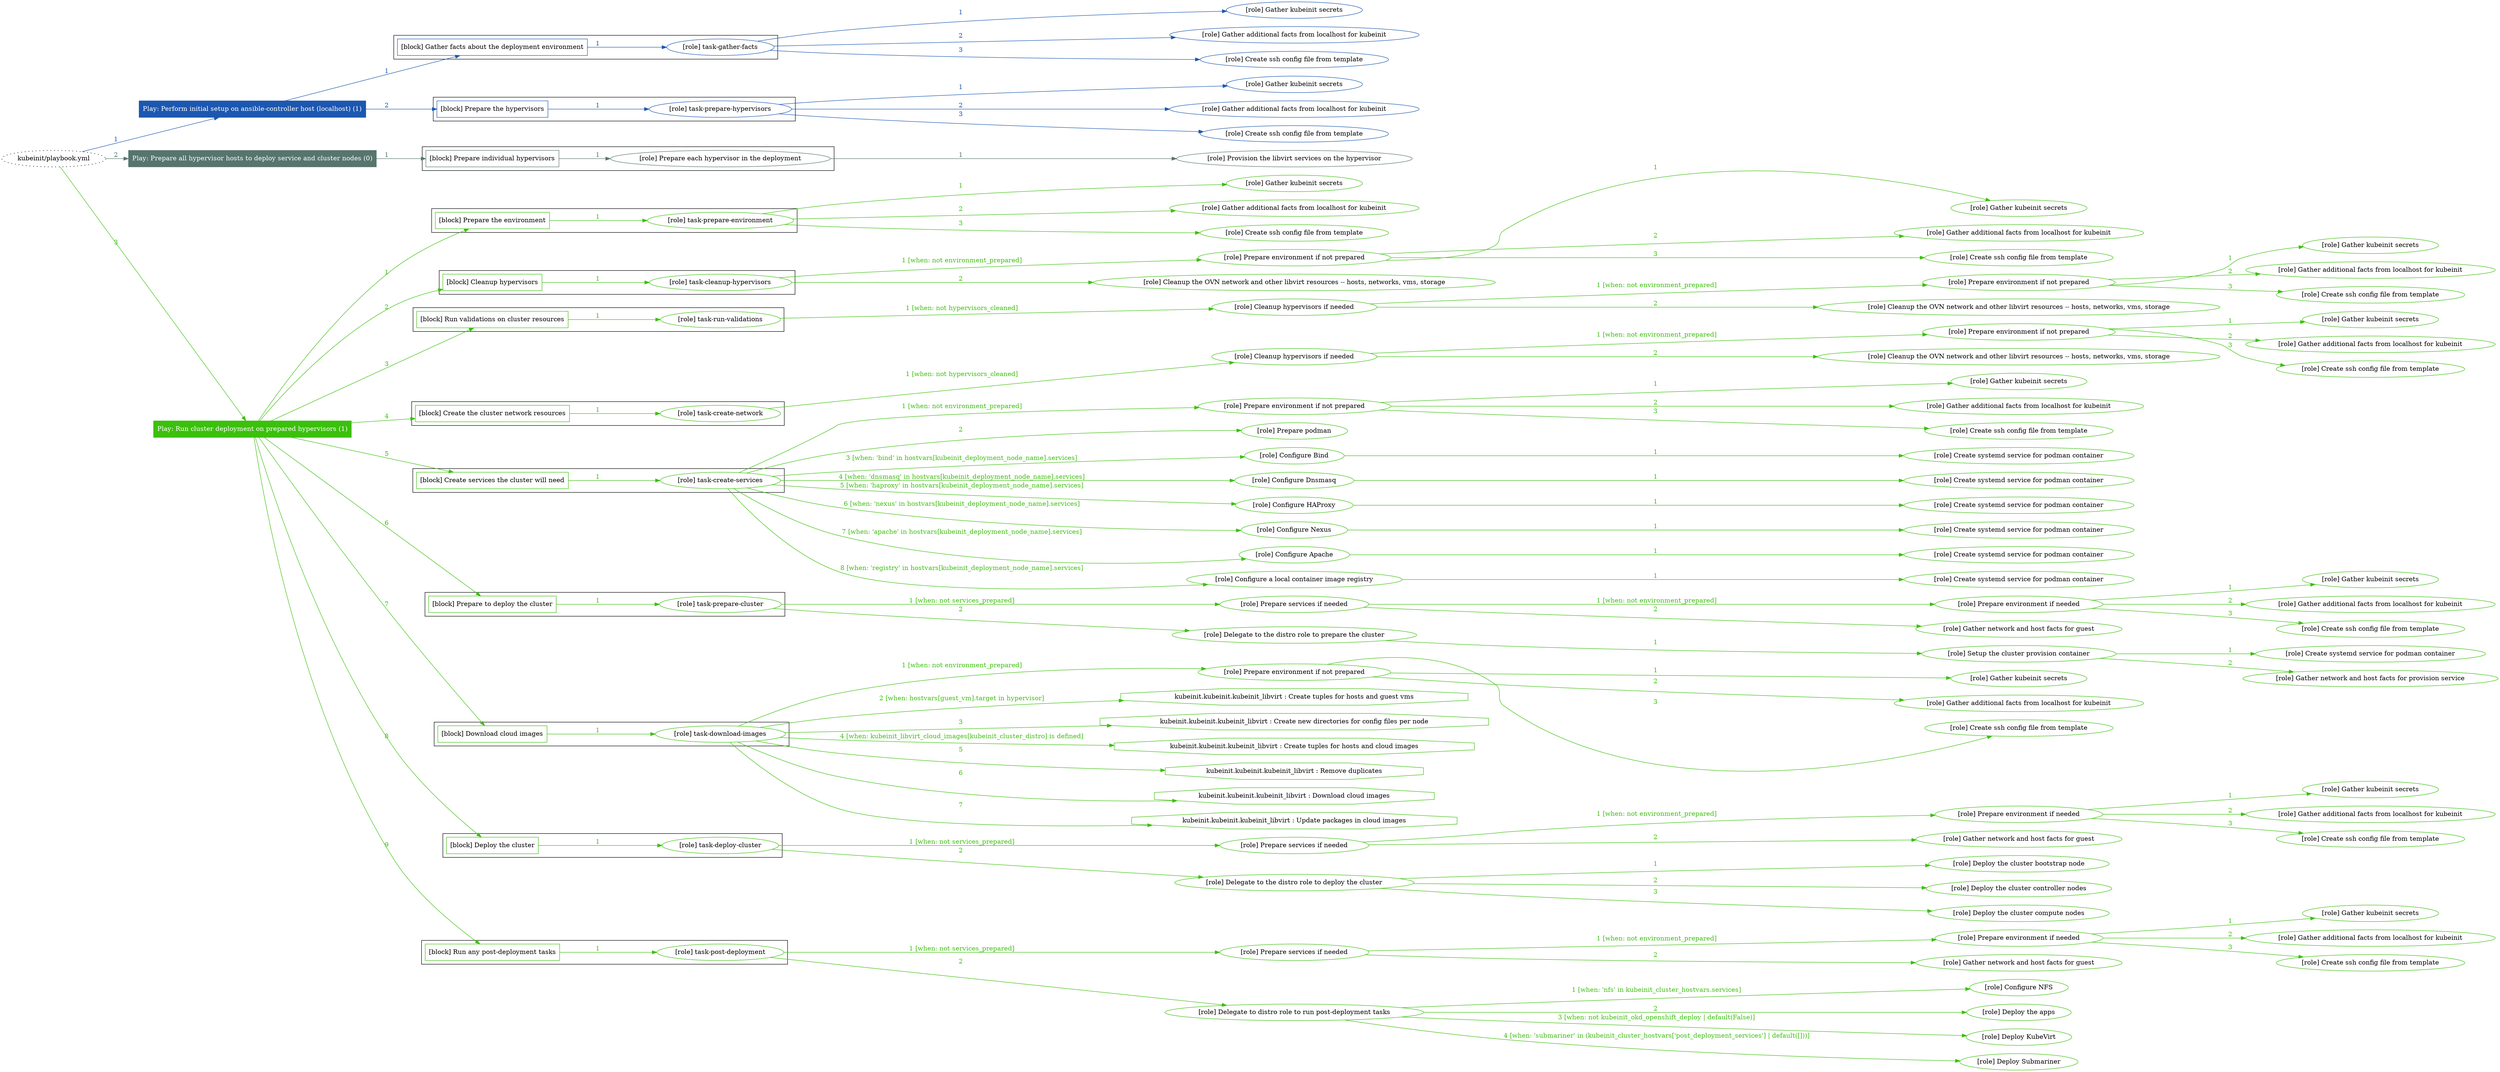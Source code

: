 digraph {
	graph [concentrate=true ordering=in rankdir=LR ratio=fill]
	edge [esep=5 sep=10]
	"kubeinit/playbook.yml" [URL="/home/runner/work/kubeinit/kubeinit/kubeinit/playbook.yml" id=playbook_c8393c81 style=dotted]
	play_7d25eb21 [label="Play: Perform initial setup on ansible-controller host (localhost) (1)" URL="/home/runner/work/kubeinit/kubeinit/kubeinit/playbook.yml" color="#1c57b0" fontcolor="#ffffff" id=play_7d25eb21 shape=box style=filled tooltip=localhost]
	"kubeinit/playbook.yml" -> play_7d25eb21 [label="1 " color="#1c57b0" fontcolor="#1c57b0" id=edge_3b801a86 labeltooltip="1 " tooltip="1 "]
	subgraph "Gather kubeinit secrets" {
		role_17fe8825 [label="[role] Gather kubeinit secrets" URL="/home/runner/.ansible/collections/ansible_collections/kubeinit/kubeinit/roles/kubeinit_prepare/tasks/gather_kubeinit_facts.yml" color="#1c57b0" id=role_17fe8825 tooltip="Gather kubeinit secrets"]
	}
	subgraph "Gather additional facts from localhost for kubeinit" {
		role_b4501b79 [label="[role] Gather additional facts from localhost for kubeinit" URL="/home/runner/.ansible/collections/ansible_collections/kubeinit/kubeinit/roles/kubeinit_prepare/tasks/gather_kubeinit_facts.yml" color="#1c57b0" id=role_b4501b79 tooltip="Gather additional facts from localhost for kubeinit"]
	}
	subgraph "Create ssh config file from template" {
		role_ed9fb293 [label="[role] Create ssh config file from template" URL="/home/runner/.ansible/collections/ansible_collections/kubeinit/kubeinit/roles/kubeinit_prepare/tasks/gather_kubeinit_facts.yml" color="#1c57b0" id=role_ed9fb293 tooltip="Create ssh config file from template"]
	}
	subgraph "task-gather-facts" {
		role_dd3163dd [label="[role] task-gather-facts" URL="/home/runner/work/kubeinit/kubeinit/kubeinit/playbook.yml" color="#1c57b0" id=role_dd3163dd tooltip="task-gather-facts"]
		role_dd3163dd -> role_17fe8825 [label="1 " color="#1c57b0" fontcolor="#1c57b0" id=edge_5fb54178 labeltooltip="1 " tooltip="1 "]
		role_dd3163dd -> role_b4501b79 [label="2 " color="#1c57b0" fontcolor="#1c57b0" id=edge_7f3863b5 labeltooltip="2 " tooltip="2 "]
		role_dd3163dd -> role_ed9fb293 [label="3 " color="#1c57b0" fontcolor="#1c57b0" id=edge_2b2763c1 labeltooltip="3 " tooltip="3 "]
	}
	subgraph "Gather kubeinit secrets" {
		role_05683447 [label="[role] Gather kubeinit secrets" URL="/home/runner/.ansible/collections/ansible_collections/kubeinit/kubeinit/roles/kubeinit_prepare/tasks/gather_kubeinit_facts.yml" color="#1c57b0" id=role_05683447 tooltip="Gather kubeinit secrets"]
	}
	subgraph "Gather additional facts from localhost for kubeinit" {
		role_33bf6b85 [label="[role] Gather additional facts from localhost for kubeinit" URL="/home/runner/.ansible/collections/ansible_collections/kubeinit/kubeinit/roles/kubeinit_prepare/tasks/gather_kubeinit_facts.yml" color="#1c57b0" id=role_33bf6b85 tooltip="Gather additional facts from localhost for kubeinit"]
	}
	subgraph "Create ssh config file from template" {
		role_b9d465a1 [label="[role] Create ssh config file from template" URL="/home/runner/.ansible/collections/ansible_collections/kubeinit/kubeinit/roles/kubeinit_prepare/tasks/gather_kubeinit_facts.yml" color="#1c57b0" id=role_b9d465a1 tooltip="Create ssh config file from template"]
	}
	subgraph "task-prepare-hypervisors" {
		role_c36ce4f7 [label="[role] task-prepare-hypervisors" URL="/home/runner/work/kubeinit/kubeinit/kubeinit/playbook.yml" color="#1c57b0" id=role_c36ce4f7 tooltip="task-prepare-hypervisors"]
		role_c36ce4f7 -> role_05683447 [label="1 " color="#1c57b0" fontcolor="#1c57b0" id=edge_6dc51115 labeltooltip="1 " tooltip="1 "]
		role_c36ce4f7 -> role_33bf6b85 [label="2 " color="#1c57b0" fontcolor="#1c57b0" id=edge_883b4c90 labeltooltip="2 " tooltip="2 "]
		role_c36ce4f7 -> role_b9d465a1 [label="3 " color="#1c57b0" fontcolor="#1c57b0" id=edge_68542dcd labeltooltip="3 " tooltip="3 "]
	}
	subgraph "Play: Perform initial setup on ansible-controller host (localhost) (1)" {
		play_7d25eb21 -> block_15a2eb58 [label=1 color="#1c57b0" fontcolor="#1c57b0" id=edge_82dbd129 labeltooltip=1 tooltip=1]
		subgraph cluster_block_15a2eb58 {
			block_15a2eb58 [label="[block] Gather facts about the deployment environment" URL="/home/runner/work/kubeinit/kubeinit/kubeinit/playbook.yml" color="#1c57b0" id=block_15a2eb58 labeltooltip="Gather facts about the deployment environment" shape=box tooltip="Gather facts about the deployment environment"]
			block_15a2eb58 -> role_dd3163dd [label="1 " color="#1c57b0" fontcolor="#1c57b0" id=edge_28e24da8 labeltooltip="1 " tooltip="1 "]
		}
		play_7d25eb21 -> block_a85ef53e [label=2 color="#1c57b0" fontcolor="#1c57b0" id=edge_52548267 labeltooltip=2 tooltip=2]
		subgraph cluster_block_a85ef53e {
			block_a85ef53e [label="[block] Prepare the hypervisors" URL="/home/runner/work/kubeinit/kubeinit/kubeinit/playbook.yml" color="#1c57b0" id=block_a85ef53e labeltooltip="Prepare the hypervisors" shape=box tooltip="Prepare the hypervisors"]
			block_a85ef53e -> role_c36ce4f7 [label="1 " color="#1c57b0" fontcolor="#1c57b0" id=edge_66291b12 labeltooltip="1 " tooltip="1 "]
		}
	}
	play_889ea3a4 [label="Play: Prepare all hypervisor hosts to deploy service and cluster nodes (0)" URL="/home/runner/work/kubeinit/kubeinit/kubeinit/playbook.yml" color="#57756d" fontcolor="#ffffff" id=play_889ea3a4 shape=box style=filled tooltip="Play: Prepare all hypervisor hosts to deploy service and cluster nodes (0)"]
	"kubeinit/playbook.yml" -> play_889ea3a4 [label="2 " color="#57756d" fontcolor="#57756d" id=edge_4d351636 labeltooltip="2 " tooltip="2 "]
	subgraph "Provision the libvirt services on the hypervisor" {
		role_d665232d [label="[role] Provision the libvirt services on the hypervisor" URL="/home/runner/.ansible/collections/ansible_collections/kubeinit/kubeinit/roles/kubeinit_prepare/tasks/prepare_hypervisor.yml" color="#57756d" id=role_d665232d tooltip="Provision the libvirt services on the hypervisor"]
	}
	subgraph "Prepare each hypervisor in the deployment" {
		role_0f16dab9 [label="[role] Prepare each hypervisor in the deployment" URL="/home/runner/work/kubeinit/kubeinit/kubeinit/playbook.yml" color="#57756d" id=role_0f16dab9 tooltip="Prepare each hypervisor in the deployment"]
		role_0f16dab9 -> role_d665232d [label="1 " color="#57756d" fontcolor="#57756d" id=edge_9310d207 labeltooltip="1 " tooltip="1 "]
	}
	subgraph "Play: Prepare all hypervisor hosts to deploy service and cluster nodes (0)" {
		play_889ea3a4 -> block_3c833746 [label=1 color="#57756d" fontcolor="#57756d" id=edge_c59989f4 labeltooltip=1 tooltip=1]
		subgraph cluster_block_3c833746 {
			block_3c833746 [label="[block] Prepare individual hypervisors" URL="/home/runner/work/kubeinit/kubeinit/kubeinit/playbook.yml" color="#57756d" id=block_3c833746 labeltooltip="Prepare individual hypervisors" shape=box tooltip="Prepare individual hypervisors"]
			block_3c833746 -> role_0f16dab9 [label="1 " color="#57756d" fontcolor="#57756d" id=edge_1a3ec354 labeltooltip="1 " tooltip="1 "]
		}
	}
	play_90832fe3 [label="Play: Run cluster deployment on prepared hypervisors (1)" URL="/home/runner/work/kubeinit/kubeinit/kubeinit/playbook.yml" color="#3bc00c" fontcolor="#ffffff" id=play_90832fe3 shape=box style=filled tooltip=localhost]
	"kubeinit/playbook.yml" -> play_90832fe3 [label="3 " color="#3bc00c" fontcolor="#3bc00c" id=edge_fd6b8236 labeltooltip="3 " tooltip="3 "]
	subgraph "Gather kubeinit secrets" {
		role_74e6895e [label="[role] Gather kubeinit secrets" URL="/home/runner/.ansible/collections/ansible_collections/kubeinit/kubeinit/roles/kubeinit_prepare/tasks/gather_kubeinit_facts.yml" color="#3bc00c" id=role_74e6895e tooltip="Gather kubeinit secrets"]
	}
	subgraph "Gather additional facts from localhost for kubeinit" {
		role_8b152bf6 [label="[role] Gather additional facts from localhost for kubeinit" URL="/home/runner/.ansible/collections/ansible_collections/kubeinit/kubeinit/roles/kubeinit_prepare/tasks/gather_kubeinit_facts.yml" color="#3bc00c" id=role_8b152bf6 tooltip="Gather additional facts from localhost for kubeinit"]
	}
	subgraph "Create ssh config file from template" {
		role_492e12b9 [label="[role] Create ssh config file from template" URL="/home/runner/.ansible/collections/ansible_collections/kubeinit/kubeinit/roles/kubeinit_prepare/tasks/gather_kubeinit_facts.yml" color="#3bc00c" id=role_492e12b9 tooltip="Create ssh config file from template"]
	}
	subgraph "task-prepare-environment" {
		role_8a2f3260 [label="[role] task-prepare-environment" URL="/home/runner/work/kubeinit/kubeinit/kubeinit/playbook.yml" color="#3bc00c" id=role_8a2f3260 tooltip="task-prepare-environment"]
		role_8a2f3260 -> role_74e6895e [label="1 " color="#3bc00c" fontcolor="#3bc00c" id=edge_2f3ab171 labeltooltip="1 " tooltip="1 "]
		role_8a2f3260 -> role_8b152bf6 [label="2 " color="#3bc00c" fontcolor="#3bc00c" id=edge_c24948a3 labeltooltip="2 " tooltip="2 "]
		role_8a2f3260 -> role_492e12b9 [label="3 " color="#3bc00c" fontcolor="#3bc00c" id=edge_e24d45c1 labeltooltip="3 " tooltip="3 "]
	}
	subgraph "Gather kubeinit secrets" {
		role_35b6673a [label="[role] Gather kubeinit secrets" URL="/home/runner/.ansible/collections/ansible_collections/kubeinit/kubeinit/roles/kubeinit_prepare/tasks/gather_kubeinit_facts.yml" color="#3bc00c" id=role_35b6673a tooltip="Gather kubeinit secrets"]
	}
	subgraph "Gather additional facts from localhost for kubeinit" {
		role_751f505f [label="[role] Gather additional facts from localhost for kubeinit" URL="/home/runner/.ansible/collections/ansible_collections/kubeinit/kubeinit/roles/kubeinit_prepare/tasks/gather_kubeinit_facts.yml" color="#3bc00c" id=role_751f505f tooltip="Gather additional facts from localhost for kubeinit"]
	}
	subgraph "Create ssh config file from template" {
		role_6bf1d070 [label="[role] Create ssh config file from template" URL="/home/runner/.ansible/collections/ansible_collections/kubeinit/kubeinit/roles/kubeinit_prepare/tasks/gather_kubeinit_facts.yml" color="#3bc00c" id=role_6bf1d070 tooltip="Create ssh config file from template"]
	}
	subgraph "Prepare environment if not prepared" {
		role_3bde0291 [label="[role] Prepare environment if not prepared" URL="/home/runner/.ansible/collections/ansible_collections/kubeinit/kubeinit/roles/kubeinit_prepare/tasks/cleanup_hypervisors.yml" color="#3bc00c" id=role_3bde0291 tooltip="Prepare environment if not prepared"]
		role_3bde0291 -> role_35b6673a [label="1 " color="#3bc00c" fontcolor="#3bc00c" id=edge_a45dc254 labeltooltip="1 " tooltip="1 "]
		role_3bde0291 -> role_751f505f [label="2 " color="#3bc00c" fontcolor="#3bc00c" id=edge_caba5a48 labeltooltip="2 " tooltip="2 "]
		role_3bde0291 -> role_6bf1d070 [label="3 " color="#3bc00c" fontcolor="#3bc00c" id=edge_945df083 labeltooltip="3 " tooltip="3 "]
	}
	subgraph "Cleanup the OVN network and other libvirt resources -- hosts, networks, vms, storage" {
		role_ad31c2df [label="[role] Cleanup the OVN network and other libvirt resources -- hosts, networks, vms, storage" URL="/home/runner/.ansible/collections/ansible_collections/kubeinit/kubeinit/roles/kubeinit_prepare/tasks/cleanup_hypervisors.yml" color="#3bc00c" id=role_ad31c2df tooltip="Cleanup the OVN network and other libvirt resources -- hosts, networks, vms, storage"]
	}
	subgraph "task-cleanup-hypervisors" {
		role_2addc303 [label="[role] task-cleanup-hypervisors" URL="/home/runner/work/kubeinit/kubeinit/kubeinit/playbook.yml" color="#3bc00c" id=role_2addc303 tooltip="task-cleanup-hypervisors"]
		role_2addc303 -> role_3bde0291 [label="1 [when: not environment_prepared]" color="#3bc00c" fontcolor="#3bc00c" id=edge_a09487f3 labeltooltip="1 [when: not environment_prepared]" tooltip="1 [when: not environment_prepared]"]
		role_2addc303 -> role_ad31c2df [label="2 " color="#3bc00c" fontcolor="#3bc00c" id=edge_3f98838f labeltooltip="2 " tooltip="2 "]
	}
	subgraph "Gather kubeinit secrets" {
		role_8644e977 [label="[role] Gather kubeinit secrets" URL="/home/runner/.ansible/collections/ansible_collections/kubeinit/kubeinit/roles/kubeinit_prepare/tasks/gather_kubeinit_facts.yml" color="#3bc00c" id=role_8644e977 tooltip="Gather kubeinit secrets"]
	}
	subgraph "Gather additional facts from localhost for kubeinit" {
		role_0d2358a2 [label="[role] Gather additional facts from localhost for kubeinit" URL="/home/runner/.ansible/collections/ansible_collections/kubeinit/kubeinit/roles/kubeinit_prepare/tasks/gather_kubeinit_facts.yml" color="#3bc00c" id=role_0d2358a2 tooltip="Gather additional facts from localhost for kubeinit"]
	}
	subgraph "Create ssh config file from template" {
		role_781f64f7 [label="[role] Create ssh config file from template" URL="/home/runner/.ansible/collections/ansible_collections/kubeinit/kubeinit/roles/kubeinit_prepare/tasks/gather_kubeinit_facts.yml" color="#3bc00c" id=role_781f64f7 tooltip="Create ssh config file from template"]
	}
	subgraph "Prepare environment if not prepared" {
		role_d23f5d0b [label="[role] Prepare environment if not prepared" URL="/home/runner/.ansible/collections/ansible_collections/kubeinit/kubeinit/roles/kubeinit_prepare/tasks/cleanup_hypervisors.yml" color="#3bc00c" id=role_d23f5d0b tooltip="Prepare environment if not prepared"]
		role_d23f5d0b -> role_8644e977 [label="1 " color="#3bc00c" fontcolor="#3bc00c" id=edge_52c1ba89 labeltooltip="1 " tooltip="1 "]
		role_d23f5d0b -> role_0d2358a2 [label="2 " color="#3bc00c" fontcolor="#3bc00c" id=edge_b420e543 labeltooltip="2 " tooltip="2 "]
		role_d23f5d0b -> role_781f64f7 [label="3 " color="#3bc00c" fontcolor="#3bc00c" id=edge_b08d6847 labeltooltip="3 " tooltip="3 "]
	}
	subgraph "Cleanup the OVN network and other libvirt resources -- hosts, networks, vms, storage" {
		role_60a792c1 [label="[role] Cleanup the OVN network and other libvirt resources -- hosts, networks, vms, storage" URL="/home/runner/.ansible/collections/ansible_collections/kubeinit/kubeinit/roles/kubeinit_prepare/tasks/cleanup_hypervisors.yml" color="#3bc00c" id=role_60a792c1 tooltip="Cleanup the OVN network and other libvirt resources -- hosts, networks, vms, storage"]
	}
	subgraph "Cleanup hypervisors if needed" {
		role_b0e393ca [label="[role] Cleanup hypervisors if needed" URL="/home/runner/.ansible/collections/ansible_collections/kubeinit/kubeinit/roles/kubeinit_validations/tasks/main.yml" color="#3bc00c" id=role_b0e393ca tooltip="Cleanup hypervisors if needed"]
		role_b0e393ca -> role_d23f5d0b [label="1 [when: not environment_prepared]" color="#3bc00c" fontcolor="#3bc00c" id=edge_308ba5c4 labeltooltip="1 [when: not environment_prepared]" tooltip="1 [when: not environment_prepared]"]
		role_b0e393ca -> role_60a792c1 [label="2 " color="#3bc00c" fontcolor="#3bc00c" id=edge_7ece5946 labeltooltip="2 " tooltip="2 "]
	}
	subgraph "task-run-validations" {
		role_f764330e [label="[role] task-run-validations" URL="/home/runner/work/kubeinit/kubeinit/kubeinit/playbook.yml" color="#3bc00c" id=role_f764330e tooltip="task-run-validations"]
		role_f764330e -> role_b0e393ca [label="1 [when: not hypervisors_cleaned]" color="#3bc00c" fontcolor="#3bc00c" id=edge_f103db2a labeltooltip="1 [when: not hypervisors_cleaned]" tooltip="1 [when: not hypervisors_cleaned]"]
	}
	subgraph "Gather kubeinit secrets" {
		role_51e21313 [label="[role] Gather kubeinit secrets" URL="/home/runner/.ansible/collections/ansible_collections/kubeinit/kubeinit/roles/kubeinit_prepare/tasks/gather_kubeinit_facts.yml" color="#3bc00c" id=role_51e21313 tooltip="Gather kubeinit secrets"]
	}
	subgraph "Gather additional facts from localhost for kubeinit" {
		role_e513afb7 [label="[role] Gather additional facts from localhost for kubeinit" URL="/home/runner/.ansible/collections/ansible_collections/kubeinit/kubeinit/roles/kubeinit_prepare/tasks/gather_kubeinit_facts.yml" color="#3bc00c" id=role_e513afb7 tooltip="Gather additional facts from localhost for kubeinit"]
	}
	subgraph "Create ssh config file from template" {
		role_23629830 [label="[role] Create ssh config file from template" URL="/home/runner/.ansible/collections/ansible_collections/kubeinit/kubeinit/roles/kubeinit_prepare/tasks/gather_kubeinit_facts.yml" color="#3bc00c" id=role_23629830 tooltip="Create ssh config file from template"]
	}
	subgraph "Prepare environment if not prepared" {
		role_be3cb262 [label="[role] Prepare environment if not prepared" URL="/home/runner/.ansible/collections/ansible_collections/kubeinit/kubeinit/roles/kubeinit_prepare/tasks/cleanup_hypervisors.yml" color="#3bc00c" id=role_be3cb262 tooltip="Prepare environment if not prepared"]
		role_be3cb262 -> role_51e21313 [label="1 " color="#3bc00c" fontcolor="#3bc00c" id=edge_db5e122c labeltooltip="1 " tooltip="1 "]
		role_be3cb262 -> role_e513afb7 [label="2 " color="#3bc00c" fontcolor="#3bc00c" id=edge_373079d0 labeltooltip="2 " tooltip="2 "]
		role_be3cb262 -> role_23629830 [label="3 " color="#3bc00c" fontcolor="#3bc00c" id=edge_5817902d labeltooltip="3 " tooltip="3 "]
	}
	subgraph "Cleanup the OVN network and other libvirt resources -- hosts, networks, vms, storage" {
		role_a6e52695 [label="[role] Cleanup the OVN network and other libvirt resources -- hosts, networks, vms, storage" URL="/home/runner/.ansible/collections/ansible_collections/kubeinit/kubeinit/roles/kubeinit_prepare/tasks/cleanup_hypervisors.yml" color="#3bc00c" id=role_a6e52695 tooltip="Cleanup the OVN network and other libvirt resources -- hosts, networks, vms, storage"]
	}
	subgraph "Cleanup hypervisors if needed" {
		role_6452b22b [label="[role] Cleanup hypervisors if needed" URL="/home/runner/.ansible/collections/ansible_collections/kubeinit/kubeinit/roles/kubeinit_libvirt/tasks/create_network.yml" color="#3bc00c" id=role_6452b22b tooltip="Cleanup hypervisors if needed"]
		role_6452b22b -> role_be3cb262 [label="1 [when: not environment_prepared]" color="#3bc00c" fontcolor="#3bc00c" id=edge_06d01612 labeltooltip="1 [when: not environment_prepared]" tooltip="1 [when: not environment_prepared]"]
		role_6452b22b -> role_a6e52695 [label="2 " color="#3bc00c" fontcolor="#3bc00c" id=edge_9aee3b70 labeltooltip="2 " tooltip="2 "]
	}
	subgraph "task-create-network" {
		role_14efb15c [label="[role] task-create-network" URL="/home/runner/work/kubeinit/kubeinit/kubeinit/playbook.yml" color="#3bc00c" id=role_14efb15c tooltip="task-create-network"]
		role_14efb15c -> role_6452b22b [label="1 [when: not hypervisors_cleaned]" color="#3bc00c" fontcolor="#3bc00c" id=edge_285b9710 labeltooltip="1 [when: not hypervisors_cleaned]" tooltip="1 [when: not hypervisors_cleaned]"]
	}
	subgraph "Gather kubeinit secrets" {
		role_d7686745 [label="[role] Gather kubeinit secrets" URL="/home/runner/.ansible/collections/ansible_collections/kubeinit/kubeinit/roles/kubeinit_prepare/tasks/gather_kubeinit_facts.yml" color="#3bc00c" id=role_d7686745 tooltip="Gather kubeinit secrets"]
	}
	subgraph "Gather additional facts from localhost for kubeinit" {
		role_6e9bab2e [label="[role] Gather additional facts from localhost for kubeinit" URL="/home/runner/.ansible/collections/ansible_collections/kubeinit/kubeinit/roles/kubeinit_prepare/tasks/gather_kubeinit_facts.yml" color="#3bc00c" id=role_6e9bab2e tooltip="Gather additional facts from localhost for kubeinit"]
	}
	subgraph "Create ssh config file from template" {
		role_b65a3a48 [label="[role] Create ssh config file from template" URL="/home/runner/.ansible/collections/ansible_collections/kubeinit/kubeinit/roles/kubeinit_prepare/tasks/gather_kubeinit_facts.yml" color="#3bc00c" id=role_b65a3a48 tooltip="Create ssh config file from template"]
	}
	subgraph "Prepare environment if not prepared" {
		role_657e73a9 [label="[role] Prepare environment if not prepared" URL="/home/runner/.ansible/collections/ansible_collections/kubeinit/kubeinit/roles/kubeinit_services/tasks/main.yml" color="#3bc00c" id=role_657e73a9 tooltip="Prepare environment if not prepared"]
		role_657e73a9 -> role_d7686745 [label="1 " color="#3bc00c" fontcolor="#3bc00c" id=edge_9933650e labeltooltip="1 " tooltip="1 "]
		role_657e73a9 -> role_6e9bab2e [label="2 " color="#3bc00c" fontcolor="#3bc00c" id=edge_5ef58ad0 labeltooltip="2 " tooltip="2 "]
		role_657e73a9 -> role_b65a3a48 [label="3 " color="#3bc00c" fontcolor="#3bc00c" id=edge_e0c802d0 labeltooltip="3 " tooltip="3 "]
	}
	subgraph "Prepare podman" {
		role_c8244ee1 [label="[role] Prepare podman" URL="/home/runner/.ansible/collections/ansible_collections/kubeinit/kubeinit/roles/kubeinit_services/tasks/00_create_service_pod.yml" color="#3bc00c" id=role_c8244ee1 tooltip="Prepare podman"]
	}
	subgraph "Create systemd service for podman container" {
		role_16d5037b [label="[role] Create systemd service for podman container" URL="/home/runner/.ansible/collections/ansible_collections/kubeinit/kubeinit/roles/kubeinit_bind/tasks/main.yml" color="#3bc00c" id=role_16d5037b tooltip="Create systemd service for podman container"]
	}
	subgraph "Configure Bind" {
		role_8c29b22a [label="[role] Configure Bind" URL="/home/runner/.ansible/collections/ansible_collections/kubeinit/kubeinit/roles/kubeinit_services/tasks/start_services_containers.yml" color="#3bc00c" id=role_8c29b22a tooltip="Configure Bind"]
		role_8c29b22a -> role_16d5037b [label="1 " color="#3bc00c" fontcolor="#3bc00c" id=edge_3c3027e5 labeltooltip="1 " tooltip="1 "]
	}
	subgraph "Create systemd service for podman container" {
		role_340784b8 [label="[role] Create systemd service for podman container" URL="/home/runner/.ansible/collections/ansible_collections/kubeinit/kubeinit/roles/kubeinit_dnsmasq/tasks/main.yml" color="#3bc00c" id=role_340784b8 tooltip="Create systemd service for podman container"]
	}
	subgraph "Configure Dnsmasq" {
		role_aaf3c14e [label="[role] Configure Dnsmasq" URL="/home/runner/.ansible/collections/ansible_collections/kubeinit/kubeinit/roles/kubeinit_services/tasks/start_services_containers.yml" color="#3bc00c" id=role_aaf3c14e tooltip="Configure Dnsmasq"]
		role_aaf3c14e -> role_340784b8 [label="1 " color="#3bc00c" fontcolor="#3bc00c" id=edge_f121743c labeltooltip="1 " tooltip="1 "]
	}
	subgraph "Create systemd service for podman container" {
		role_4f3ebb6b [label="[role] Create systemd service for podman container" URL="/home/runner/.ansible/collections/ansible_collections/kubeinit/kubeinit/roles/kubeinit_haproxy/tasks/main.yml" color="#3bc00c" id=role_4f3ebb6b tooltip="Create systemd service for podman container"]
	}
	subgraph "Configure HAProxy" {
		role_b9ccb81b [label="[role] Configure HAProxy" URL="/home/runner/.ansible/collections/ansible_collections/kubeinit/kubeinit/roles/kubeinit_services/tasks/start_services_containers.yml" color="#3bc00c" id=role_b9ccb81b tooltip="Configure HAProxy"]
		role_b9ccb81b -> role_4f3ebb6b [label="1 " color="#3bc00c" fontcolor="#3bc00c" id=edge_32c62004 labeltooltip="1 " tooltip="1 "]
	}
	subgraph "Create systemd service for podman container" {
		role_2c871601 [label="[role] Create systemd service for podman container" URL="/home/runner/.ansible/collections/ansible_collections/kubeinit/kubeinit/roles/kubeinit_nexus/tasks/main.yml" color="#3bc00c" id=role_2c871601 tooltip="Create systemd service for podman container"]
	}
	subgraph "Configure Nexus" {
		role_ffafc83f [label="[role] Configure Nexus" URL="/home/runner/.ansible/collections/ansible_collections/kubeinit/kubeinit/roles/kubeinit_services/tasks/start_services_containers.yml" color="#3bc00c" id=role_ffafc83f tooltip="Configure Nexus"]
		role_ffafc83f -> role_2c871601 [label="1 " color="#3bc00c" fontcolor="#3bc00c" id=edge_53a0a298 labeltooltip="1 " tooltip="1 "]
	}
	subgraph "Create systemd service for podman container" {
		role_f69fc79a [label="[role] Create systemd service for podman container" URL="/home/runner/.ansible/collections/ansible_collections/kubeinit/kubeinit/roles/kubeinit_apache/tasks/main.yml" color="#3bc00c" id=role_f69fc79a tooltip="Create systemd service for podman container"]
	}
	subgraph "Configure Apache" {
		role_28e9a165 [label="[role] Configure Apache" URL="/home/runner/.ansible/collections/ansible_collections/kubeinit/kubeinit/roles/kubeinit_services/tasks/start_services_containers.yml" color="#3bc00c" id=role_28e9a165 tooltip="Configure Apache"]
		role_28e9a165 -> role_f69fc79a [label="1 " color="#3bc00c" fontcolor="#3bc00c" id=edge_6bbce57b labeltooltip="1 " tooltip="1 "]
	}
	subgraph "Create systemd service for podman container" {
		role_11b96827 [label="[role] Create systemd service for podman container" URL="/home/runner/.ansible/collections/ansible_collections/kubeinit/kubeinit/roles/kubeinit_registry/tasks/main.yml" color="#3bc00c" id=role_11b96827 tooltip="Create systemd service for podman container"]
	}
	subgraph "Configure a local container image registry" {
		role_a53ecbb8 [label="[role] Configure a local container image registry" URL="/home/runner/.ansible/collections/ansible_collections/kubeinit/kubeinit/roles/kubeinit_services/tasks/start_services_containers.yml" color="#3bc00c" id=role_a53ecbb8 tooltip="Configure a local container image registry"]
		role_a53ecbb8 -> role_11b96827 [label="1 " color="#3bc00c" fontcolor="#3bc00c" id=edge_46b23520 labeltooltip="1 " tooltip="1 "]
	}
	subgraph "task-create-services" {
		role_64247499 [label="[role] task-create-services" URL="/home/runner/work/kubeinit/kubeinit/kubeinit/playbook.yml" color="#3bc00c" id=role_64247499 tooltip="task-create-services"]
		role_64247499 -> role_657e73a9 [label="1 [when: not environment_prepared]" color="#3bc00c" fontcolor="#3bc00c" id=edge_bd2f4844 labeltooltip="1 [when: not environment_prepared]" tooltip="1 [when: not environment_prepared]"]
		role_64247499 -> role_c8244ee1 [label="2 " color="#3bc00c" fontcolor="#3bc00c" id=edge_872ce06e labeltooltip="2 " tooltip="2 "]
		role_64247499 -> role_8c29b22a [label="3 [when: 'bind' in hostvars[kubeinit_deployment_node_name].services]" color="#3bc00c" fontcolor="#3bc00c" id=edge_f7b98dd4 labeltooltip="3 [when: 'bind' in hostvars[kubeinit_deployment_node_name].services]" tooltip="3 [when: 'bind' in hostvars[kubeinit_deployment_node_name].services]"]
		role_64247499 -> role_aaf3c14e [label="4 [when: 'dnsmasq' in hostvars[kubeinit_deployment_node_name].services]" color="#3bc00c" fontcolor="#3bc00c" id=edge_3fbfc050 labeltooltip="4 [when: 'dnsmasq' in hostvars[kubeinit_deployment_node_name].services]" tooltip="4 [when: 'dnsmasq' in hostvars[kubeinit_deployment_node_name].services]"]
		role_64247499 -> role_b9ccb81b [label="5 [when: 'haproxy' in hostvars[kubeinit_deployment_node_name].services]" color="#3bc00c" fontcolor="#3bc00c" id=edge_10d3cfa4 labeltooltip="5 [when: 'haproxy' in hostvars[kubeinit_deployment_node_name].services]" tooltip="5 [when: 'haproxy' in hostvars[kubeinit_deployment_node_name].services]"]
		role_64247499 -> role_ffafc83f [label="6 [when: 'nexus' in hostvars[kubeinit_deployment_node_name].services]" color="#3bc00c" fontcolor="#3bc00c" id=edge_f8f1457d labeltooltip="6 [when: 'nexus' in hostvars[kubeinit_deployment_node_name].services]" tooltip="6 [when: 'nexus' in hostvars[kubeinit_deployment_node_name].services]"]
		role_64247499 -> role_28e9a165 [label="7 [when: 'apache' in hostvars[kubeinit_deployment_node_name].services]" color="#3bc00c" fontcolor="#3bc00c" id=edge_0e933940 labeltooltip="7 [when: 'apache' in hostvars[kubeinit_deployment_node_name].services]" tooltip="7 [when: 'apache' in hostvars[kubeinit_deployment_node_name].services]"]
		role_64247499 -> role_a53ecbb8 [label="8 [when: 'registry' in hostvars[kubeinit_deployment_node_name].services]" color="#3bc00c" fontcolor="#3bc00c" id=edge_fa7d6da1 labeltooltip="8 [when: 'registry' in hostvars[kubeinit_deployment_node_name].services]" tooltip="8 [when: 'registry' in hostvars[kubeinit_deployment_node_name].services]"]
	}
	subgraph "Gather kubeinit secrets" {
		role_2568daa6 [label="[role] Gather kubeinit secrets" URL="/home/runner/.ansible/collections/ansible_collections/kubeinit/kubeinit/roles/kubeinit_prepare/tasks/gather_kubeinit_facts.yml" color="#3bc00c" id=role_2568daa6 tooltip="Gather kubeinit secrets"]
	}
	subgraph "Gather additional facts from localhost for kubeinit" {
		role_f5815ac4 [label="[role] Gather additional facts from localhost for kubeinit" URL="/home/runner/.ansible/collections/ansible_collections/kubeinit/kubeinit/roles/kubeinit_prepare/tasks/gather_kubeinit_facts.yml" color="#3bc00c" id=role_f5815ac4 tooltip="Gather additional facts from localhost for kubeinit"]
	}
	subgraph "Create ssh config file from template" {
		role_284630fa [label="[role] Create ssh config file from template" URL="/home/runner/.ansible/collections/ansible_collections/kubeinit/kubeinit/roles/kubeinit_prepare/tasks/gather_kubeinit_facts.yml" color="#3bc00c" id=role_284630fa tooltip="Create ssh config file from template"]
	}
	subgraph "Prepare environment if needed" {
		role_e96be47f [label="[role] Prepare environment if needed" URL="/home/runner/.ansible/collections/ansible_collections/kubeinit/kubeinit/roles/kubeinit_services/tasks/prepare_services.yml" color="#3bc00c" id=role_e96be47f tooltip="Prepare environment if needed"]
		role_e96be47f -> role_2568daa6 [label="1 " color="#3bc00c" fontcolor="#3bc00c" id=edge_60c45fa3 labeltooltip="1 " tooltip="1 "]
		role_e96be47f -> role_f5815ac4 [label="2 " color="#3bc00c" fontcolor="#3bc00c" id=edge_3db92947 labeltooltip="2 " tooltip="2 "]
		role_e96be47f -> role_284630fa [label="3 " color="#3bc00c" fontcolor="#3bc00c" id=edge_d8c11285 labeltooltip="3 " tooltip="3 "]
	}
	subgraph "Gather network and host facts for guest" {
		role_83fee43a [label="[role] Gather network and host facts for guest" URL="/home/runner/.ansible/collections/ansible_collections/kubeinit/kubeinit/roles/kubeinit_services/tasks/prepare_services.yml" color="#3bc00c" id=role_83fee43a tooltip="Gather network and host facts for guest"]
	}
	subgraph "Prepare services if needed" {
		role_d79f29e8 [label="[role] Prepare services if needed" URL="/home/runner/.ansible/collections/ansible_collections/kubeinit/kubeinit/roles/kubeinit_prepare/tasks/prepare_cluster.yml" color="#3bc00c" id=role_d79f29e8 tooltip="Prepare services if needed"]
		role_d79f29e8 -> role_e96be47f [label="1 [when: not environment_prepared]" color="#3bc00c" fontcolor="#3bc00c" id=edge_f776eb7a labeltooltip="1 [when: not environment_prepared]" tooltip="1 [when: not environment_prepared]"]
		role_d79f29e8 -> role_83fee43a [label="2 " color="#3bc00c" fontcolor="#3bc00c" id=edge_77af8c2c labeltooltip="2 " tooltip="2 "]
	}
	subgraph "Create systemd service for podman container" {
		role_b1f96770 [label="[role] Create systemd service for podman container" URL="/home/runner/.ansible/collections/ansible_collections/kubeinit/kubeinit/roles/kubeinit_services/tasks/create_provision_container.yml" color="#3bc00c" id=role_b1f96770 tooltip="Create systemd service for podman container"]
	}
	subgraph "Gather network and host facts for provision service" {
		role_75e7655c [label="[role] Gather network and host facts for provision service" URL="/home/runner/.ansible/collections/ansible_collections/kubeinit/kubeinit/roles/kubeinit_services/tasks/create_provision_container.yml" color="#3bc00c" id=role_75e7655c tooltip="Gather network and host facts for provision service"]
	}
	subgraph "Setup the cluster provision container" {
		role_39203289 [label="[role] Setup the cluster provision container" URL="/home/runner/.ansible/collections/ansible_collections/kubeinit/kubeinit/roles/kubeinit_okd/tasks/prepare_cluster.yml" color="#3bc00c" id=role_39203289 tooltip="Setup the cluster provision container"]
		role_39203289 -> role_b1f96770 [label="1 " color="#3bc00c" fontcolor="#3bc00c" id=edge_06743c97 labeltooltip="1 " tooltip="1 "]
		role_39203289 -> role_75e7655c [label="2 " color="#3bc00c" fontcolor="#3bc00c" id=edge_a87e1af2 labeltooltip="2 " tooltip="2 "]
	}
	subgraph "Delegate to the distro role to prepare the cluster" {
		role_13c2dbce [label="[role] Delegate to the distro role to prepare the cluster" URL="/home/runner/.ansible/collections/ansible_collections/kubeinit/kubeinit/roles/kubeinit_prepare/tasks/prepare_cluster.yml" color="#3bc00c" id=role_13c2dbce tooltip="Delegate to the distro role to prepare the cluster"]
		role_13c2dbce -> role_39203289 [label="1 " color="#3bc00c" fontcolor="#3bc00c" id=edge_00d057eb labeltooltip="1 " tooltip="1 "]
	}
	subgraph "task-prepare-cluster" {
		role_fb6326e1 [label="[role] task-prepare-cluster" URL="/home/runner/work/kubeinit/kubeinit/kubeinit/playbook.yml" color="#3bc00c" id=role_fb6326e1 tooltip="task-prepare-cluster"]
		role_fb6326e1 -> role_d79f29e8 [label="1 [when: not services_prepared]" color="#3bc00c" fontcolor="#3bc00c" id=edge_5dd61614 labeltooltip="1 [when: not services_prepared]" tooltip="1 [when: not services_prepared]"]
		role_fb6326e1 -> role_13c2dbce [label="2 " color="#3bc00c" fontcolor="#3bc00c" id=edge_b9fdac7c labeltooltip="2 " tooltip="2 "]
	}
	subgraph "Gather kubeinit secrets" {
		role_ddcd551b [label="[role] Gather kubeinit secrets" URL="/home/runner/.ansible/collections/ansible_collections/kubeinit/kubeinit/roles/kubeinit_prepare/tasks/gather_kubeinit_facts.yml" color="#3bc00c" id=role_ddcd551b tooltip="Gather kubeinit secrets"]
	}
	subgraph "Gather additional facts from localhost for kubeinit" {
		role_6b118b45 [label="[role] Gather additional facts from localhost for kubeinit" URL="/home/runner/.ansible/collections/ansible_collections/kubeinit/kubeinit/roles/kubeinit_prepare/tasks/gather_kubeinit_facts.yml" color="#3bc00c" id=role_6b118b45 tooltip="Gather additional facts from localhost for kubeinit"]
	}
	subgraph "Create ssh config file from template" {
		role_69cc7993 [label="[role] Create ssh config file from template" URL="/home/runner/.ansible/collections/ansible_collections/kubeinit/kubeinit/roles/kubeinit_prepare/tasks/gather_kubeinit_facts.yml" color="#3bc00c" id=role_69cc7993 tooltip="Create ssh config file from template"]
	}
	subgraph "Prepare environment if not prepared" {
		role_5d43202b [label="[role] Prepare environment if not prepared" URL="/home/runner/.ansible/collections/ansible_collections/kubeinit/kubeinit/roles/kubeinit_libvirt/tasks/download_cloud_images.yml" color="#3bc00c" id=role_5d43202b tooltip="Prepare environment if not prepared"]
		role_5d43202b -> role_ddcd551b [label="1 " color="#3bc00c" fontcolor="#3bc00c" id=edge_43c6607c labeltooltip="1 " tooltip="1 "]
		role_5d43202b -> role_6b118b45 [label="2 " color="#3bc00c" fontcolor="#3bc00c" id=edge_0f01a56c labeltooltip="2 " tooltip="2 "]
		role_5d43202b -> role_69cc7993 [label="3 " color="#3bc00c" fontcolor="#3bc00c" id=edge_4d081d20 labeltooltip="3 " tooltip="3 "]
	}
	subgraph "task-download-images" {
		role_1ecc9f25 [label="[role] task-download-images" URL="/home/runner/work/kubeinit/kubeinit/kubeinit/playbook.yml" color="#3bc00c" id=role_1ecc9f25 tooltip="task-download-images"]
		role_1ecc9f25 -> role_5d43202b [label="1 [when: not environment_prepared]" color="#3bc00c" fontcolor="#3bc00c" id=edge_666664ee labeltooltip="1 [when: not environment_prepared]" tooltip="1 [when: not environment_prepared]"]
		task_56ac086a [label="kubeinit.kubeinit.kubeinit_libvirt : Create tuples for hosts and guest vms" URL="/home/runner/.ansible/collections/ansible_collections/kubeinit/kubeinit/roles/kubeinit_libvirt/tasks/download_cloud_images.yml" color="#3bc00c" id=task_56ac086a shape=octagon tooltip="kubeinit.kubeinit.kubeinit_libvirt : Create tuples for hosts and guest vms"]
		role_1ecc9f25 -> task_56ac086a [label="2 [when: hostvars[guest_vm].target in hypervisor]" color="#3bc00c" fontcolor="#3bc00c" id=edge_c246baaa labeltooltip="2 [when: hostvars[guest_vm].target in hypervisor]" tooltip="2 [when: hostvars[guest_vm].target in hypervisor]"]
		task_953c0e45 [label="kubeinit.kubeinit.kubeinit_libvirt : Create new directories for config files per node" URL="/home/runner/.ansible/collections/ansible_collections/kubeinit/kubeinit/roles/kubeinit_libvirt/tasks/download_cloud_images.yml" color="#3bc00c" id=task_953c0e45 shape=octagon tooltip="kubeinit.kubeinit.kubeinit_libvirt : Create new directories for config files per node"]
		role_1ecc9f25 -> task_953c0e45 [label="3 " color="#3bc00c" fontcolor="#3bc00c" id=edge_3ebdb4ae labeltooltip="3 " tooltip="3 "]
		task_3c8e18bf [label="kubeinit.kubeinit.kubeinit_libvirt : Create tuples for hosts and cloud images" URL="/home/runner/.ansible/collections/ansible_collections/kubeinit/kubeinit/roles/kubeinit_libvirt/tasks/download_cloud_images.yml" color="#3bc00c" id=task_3c8e18bf shape=octagon tooltip="kubeinit.kubeinit.kubeinit_libvirt : Create tuples for hosts and cloud images"]
		role_1ecc9f25 -> task_3c8e18bf [label="4 [when: kubeinit_libvirt_cloud_images[kubeinit_cluster_distro] is defined]" color="#3bc00c" fontcolor="#3bc00c" id=edge_5edc549f labeltooltip="4 [when: kubeinit_libvirt_cloud_images[kubeinit_cluster_distro] is defined]" tooltip="4 [when: kubeinit_libvirt_cloud_images[kubeinit_cluster_distro] is defined]"]
		task_6e4979b2 [label="kubeinit.kubeinit.kubeinit_libvirt : Remove duplicates" URL="/home/runner/.ansible/collections/ansible_collections/kubeinit/kubeinit/roles/kubeinit_libvirt/tasks/download_cloud_images.yml" color="#3bc00c" id=task_6e4979b2 shape=octagon tooltip="kubeinit.kubeinit.kubeinit_libvirt : Remove duplicates"]
		role_1ecc9f25 -> task_6e4979b2 [label="5 " color="#3bc00c" fontcolor="#3bc00c" id=edge_9093f2e9 labeltooltip="5 " tooltip="5 "]
		task_42b1b4f1 [label="kubeinit.kubeinit.kubeinit_libvirt : Download cloud images" URL="/home/runner/.ansible/collections/ansible_collections/kubeinit/kubeinit/roles/kubeinit_libvirt/tasks/download_cloud_images.yml" color="#3bc00c" id=task_42b1b4f1 shape=octagon tooltip="kubeinit.kubeinit.kubeinit_libvirt : Download cloud images"]
		role_1ecc9f25 -> task_42b1b4f1 [label="6 " color="#3bc00c" fontcolor="#3bc00c" id=edge_d5d61ad4 labeltooltip="6 " tooltip="6 "]
		task_4f14bf62 [label="kubeinit.kubeinit.kubeinit_libvirt : Update packages in cloud images" URL="/home/runner/.ansible/collections/ansible_collections/kubeinit/kubeinit/roles/kubeinit_libvirt/tasks/download_cloud_images.yml" color="#3bc00c" id=task_4f14bf62 shape=octagon tooltip="kubeinit.kubeinit.kubeinit_libvirt : Update packages in cloud images"]
		role_1ecc9f25 -> task_4f14bf62 [label="7 " color="#3bc00c" fontcolor="#3bc00c" id=edge_9bfe7ef6 labeltooltip="7 " tooltip="7 "]
	}
	subgraph "Gather kubeinit secrets" {
		role_deda9100 [label="[role] Gather kubeinit secrets" URL="/home/runner/.ansible/collections/ansible_collections/kubeinit/kubeinit/roles/kubeinit_prepare/tasks/gather_kubeinit_facts.yml" color="#3bc00c" id=role_deda9100 tooltip="Gather kubeinit secrets"]
	}
	subgraph "Gather additional facts from localhost for kubeinit" {
		role_1031d05d [label="[role] Gather additional facts from localhost for kubeinit" URL="/home/runner/.ansible/collections/ansible_collections/kubeinit/kubeinit/roles/kubeinit_prepare/tasks/gather_kubeinit_facts.yml" color="#3bc00c" id=role_1031d05d tooltip="Gather additional facts from localhost for kubeinit"]
	}
	subgraph "Create ssh config file from template" {
		role_33bab4ae [label="[role] Create ssh config file from template" URL="/home/runner/.ansible/collections/ansible_collections/kubeinit/kubeinit/roles/kubeinit_prepare/tasks/gather_kubeinit_facts.yml" color="#3bc00c" id=role_33bab4ae tooltip="Create ssh config file from template"]
	}
	subgraph "Prepare environment if needed" {
		role_e74ba8df [label="[role] Prepare environment if needed" URL="/home/runner/.ansible/collections/ansible_collections/kubeinit/kubeinit/roles/kubeinit_services/tasks/prepare_services.yml" color="#3bc00c" id=role_e74ba8df tooltip="Prepare environment if needed"]
		role_e74ba8df -> role_deda9100 [label="1 " color="#3bc00c" fontcolor="#3bc00c" id=edge_39a0f8c7 labeltooltip="1 " tooltip="1 "]
		role_e74ba8df -> role_1031d05d [label="2 " color="#3bc00c" fontcolor="#3bc00c" id=edge_edee5ada labeltooltip="2 " tooltip="2 "]
		role_e74ba8df -> role_33bab4ae [label="3 " color="#3bc00c" fontcolor="#3bc00c" id=edge_53c158f5 labeltooltip="3 " tooltip="3 "]
	}
	subgraph "Gather network and host facts for guest" {
		role_e726f51d [label="[role] Gather network and host facts for guest" URL="/home/runner/.ansible/collections/ansible_collections/kubeinit/kubeinit/roles/kubeinit_services/tasks/prepare_services.yml" color="#3bc00c" id=role_e726f51d tooltip="Gather network and host facts for guest"]
	}
	subgraph "Prepare services if needed" {
		role_1b84f5fa [label="[role] Prepare services if needed" URL="/home/runner/.ansible/collections/ansible_collections/kubeinit/kubeinit/roles/kubeinit_prepare/tasks/deploy_cluster.yml" color="#3bc00c" id=role_1b84f5fa tooltip="Prepare services if needed"]
		role_1b84f5fa -> role_e74ba8df [label="1 [when: not environment_prepared]" color="#3bc00c" fontcolor="#3bc00c" id=edge_3ef1f0ce labeltooltip="1 [when: not environment_prepared]" tooltip="1 [when: not environment_prepared]"]
		role_1b84f5fa -> role_e726f51d [label="2 " color="#3bc00c" fontcolor="#3bc00c" id=edge_3d597ef0 labeltooltip="2 " tooltip="2 "]
	}
	subgraph "Deploy the cluster bootstrap node" {
		role_da6f017d [label="[role] Deploy the cluster bootstrap node" URL="/home/runner/.ansible/collections/ansible_collections/kubeinit/kubeinit/roles/kubeinit_okd/tasks/main.yml" color="#3bc00c" id=role_da6f017d tooltip="Deploy the cluster bootstrap node"]
	}
	subgraph "Deploy the cluster controller nodes" {
		role_7bdb148f [label="[role] Deploy the cluster controller nodes" URL="/home/runner/.ansible/collections/ansible_collections/kubeinit/kubeinit/roles/kubeinit_okd/tasks/main.yml" color="#3bc00c" id=role_7bdb148f tooltip="Deploy the cluster controller nodes"]
	}
	subgraph "Deploy the cluster compute nodes" {
		role_118e9f50 [label="[role] Deploy the cluster compute nodes" URL="/home/runner/.ansible/collections/ansible_collections/kubeinit/kubeinit/roles/kubeinit_okd/tasks/main.yml" color="#3bc00c" id=role_118e9f50 tooltip="Deploy the cluster compute nodes"]
	}
	subgraph "Delegate to the distro role to deploy the cluster" {
		role_c815cd1a [label="[role] Delegate to the distro role to deploy the cluster" URL="/home/runner/.ansible/collections/ansible_collections/kubeinit/kubeinit/roles/kubeinit_prepare/tasks/deploy_cluster.yml" color="#3bc00c" id=role_c815cd1a tooltip="Delegate to the distro role to deploy the cluster"]
		role_c815cd1a -> role_da6f017d [label="1 " color="#3bc00c" fontcolor="#3bc00c" id=edge_88940cca labeltooltip="1 " tooltip="1 "]
		role_c815cd1a -> role_7bdb148f [label="2 " color="#3bc00c" fontcolor="#3bc00c" id=edge_ceec0c1f labeltooltip="2 " tooltip="2 "]
		role_c815cd1a -> role_118e9f50 [label="3 " color="#3bc00c" fontcolor="#3bc00c" id=edge_ff1e78aa labeltooltip="3 " tooltip="3 "]
	}
	subgraph "task-deploy-cluster" {
		role_72bc696d [label="[role] task-deploy-cluster" URL="/home/runner/work/kubeinit/kubeinit/kubeinit/playbook.yml" color="#3bc00c" id=role_72bc696d tooltip="task-deploy-cluster"]
		role_72bc696d -> role_1b84f5fa [label="1 [when: not services_prepared]" color="#3bc00c" fontcolor="#3bc00c" id=edge_b5458017 labeltooltip="1 [when: not services_prepared]" tooltip="1 [when: not services_prepared]"]
		role_72bc696d -> role_c815cd1a [label="2 " color="#3bc00c" fontcolor="#3bc00c" id=edge_48790390 labeltooltip="2 " tooltip="2 "]
	}
	subgraph "Gather kubeinit secrets" {
		role_1be85cda [label="[role] Gather kubeinit secrets" URL="/home/runner/.ansible/collections/ansible_collections/kubeinit/kubeinit/roles/kubeinit_prepare/tasks/gather_kubeinit_facts.yml" color="#3bc00c" id=role_1be85cda tooltip="Gather kubeinit secrets"]
	}
	subgraph "Gather additional facts from localhost for kubeinit" {
		role_728ab8ed [label="[role] Gather additional facts from localhost for kubeinit" URL="/home/runner/.ansible/collections/ansible_collections/kubeinit/kubeinit/roles/kubeinit_prepare/tasks/gather_kubeinit_facts.yml" color="#3bc00c" id=role_728ab8ed tooltip="Gather additional facts from localhost for kubeinit"]
	}
	subgraph "Create ssh config file from template" {
		role_260f443f [label="[role] Create ssh config file from template" URL="/home/runner/.ansible/collections/ansible_collections/kubeinit/kubeinit/roles/kubeinit_prepare/tasks/gather_kubeinit_facts.yml" color="#3bc00c" id=role_260f443f tooltip="Create ssh config file from template"]
	}
	subgraph "Prepare environment if needed" {
		role_17812537 [label="[role] Prepare environment if needed" URL="/home/runner/.ansible/collections/ansible_collections/kubeinit/kubeinit/roles/kubeinit_services/tasks/prepare_services.yml" color="#3bc00c" id=role_17812537 tooltip="Prepare environment if needed"]
		role_17812537 -> role_1be85cda [label="1 " color="#3bc00c" fontcolor="#3bc00c" id=edge_d8451f72 labeltooltip="1 " tooltip="1 "]
		role_17812537 -> role_728ab8ed [label="2 " color="#3bc00c" fontcolor="#3bc00c" id=edge_485ff0fe labeltooltip="2 " tooltip="2 "]
		role_17812537 -> role_260f443f [label="3 " color="#3bc00c" fontcolor="#3bc00c" id=edge_6991b28e labeltooltip="3 " tooltip="3 "]
	}
	subgraph "Gather network and host facts for guest" {
		role_5c011714 [label="[role] Gather network and host facts for guest" URL="/home/runner/.ansible/collections/ansible_collections/kubeinit/kubeinit/roles/kubeinit_services/tasks/prepare_services.yml" color="#3bc00c" id=role_5c011714 tooltip="Gather network and host facts for guest"]
	}
	subgraph "Prepare services if needed" {
		role_e9084bfe [label="[role] Prepare services if needed" URL="/home/runner/.ansible/collections/ansible_collections/kubeinit/kubeinit/roles/kubeinit_prepare/tasks/post_deployment.yml" color="#3bc00c" id=role_e9084bfe tooltip="Prepare services if needed"]
		role_e9084bfe -> role_17812537 [label="1 [when: not environment_prepared]" color="#3bc00c" fontcolor="#3bc00c" id=edge_56458770 labeltooltip="1 [when: not environment_prepared]" tooltip="1 [when: not environment_prepared]"]
		role_e9084bfe -> role_5c011714 [label="2 " color="#3bc00c" fontcolor="#3bc00c" id=edge_c8bf737f labeltooltip="2 " tooltip="2 "]
	}
	subgraph "Configure NFS" {
		role_655e0e79 [label="[role] Configure NFS" URL="/home/runner/.ansible/collections/ansible_collections/kubeinit/kubeinit/roles/kubeinit_okd/tasks/post_deployment_tasks.yml" color="#3bc00c" id=role_655e0e79 tooltip="Configure NFS"]
	}
	subgraph "Deploy the apps" {
		role_0049f32d [label="[role] Deploy the apps" URL="/home/runner/.ansible/collections/ansible_collections/kubeinit/kubeinit/roles/kubeinit_okd/tasks/post_deployment_tasks.yml" color="#3bc00c" id=role_0049f32d tooltip="Deploy the apps"]
	}
	subgraph "Deploy KubeVirt" {
		role_0c58cb54 [label="[role] Deploy KubeVirt" URL="/home/runner/.ansible/collections/ansible_collections/kubeinit/kubeinit/roles/kubeinit_okd/tasks/post_deployment_tasks.yml" color="#3bc00c" id=role_0c58cb54 tooltip="Deploy KubeVirt"]
	}
	subgraph "Deploy Submariner" {
		role_b0c2b21b [label="[role] Deploy Submariner" URL="/home/runner/.ansible/collections/ansible_collections/kubeinit/kubeinit/roles/kubeinit_okd/tasks/post_deployment_tasks.yml" color="#3bc00c" id=role_b0c2b21b tooltip="Deploy Submariner"]
	}
	subgraph "Delegate to distro role to run post-deployment tasks" {
		role_5823c79f [label="[role] Delegate to distro role to run post-deployment tasks" URL="/home/runner/.ansible/collections/ansible_collections/kubeinit/kubeinit/roles/kubeinit_prepare/tasks/post_deployment.yml" color="#3bc00c" id=role_5823c79f tooltip="Delegate to distro role to run post-deployment tasks"]
		role_5823c79f -> role_655e0e79 [label="1 [when: 'nfs' in kubeinit_cluster_hostvars.services]" color="#3bc00c" fontcolor="#3bc00c" id=edge_00b9dd81 labeltooltip="1 [when: 'nfs' in kubeinit_cluster_hostvars.services]" tooltip="1 [when: 'nfs' in kubeinit_cluster_hostvars.services]"]
		role_5823c79f -> role_0049f32d [label="2 " color="#3bc00c" fontcolor="#3bc00c" id=edge_a5f13197 labeltooltip="2 " tooltip="2 "]
		role_5823c79f -> role_0c58cb54 [label="3 [when: not kubeinit_okd_openshift_deploy | default(False)]" color="#3bc00c" fontcolor="#3bc00c" id=edge_2ef7fee7 labeltooltip="3 [when: not kubeinit_okd_openshift_deploy | default(False)]" tooltip="3 [when: not kubeinit_okd_openshift_deploy | default(False)]"]
		role_5823c79f -> role_b0c2b21b [label="4 [when: 'submariner' in (kubeinit_cluster_hostvars['post_deployment_services'] | default([]))]" color="#3bc00c" fontcolor="#3bc00c" id=edge_eec9be1d labeltooltip="4 [when: 'submariner' in (kubeinit_cluster_hostvars['post_deployment_services'] | default([]))]" tooltip="4 [when: 'submariner' in (kubeinit_cluster_hostvars['post_deployment_services'] | default([]))]"]
	}
	subgraph "task-post-deployment" {
		role_1ca6df4d [label="[role] task-post-deployment" URL="/home/runner/work/kubeinit/kubeinit/kubeinit/playbook.yml" color="#3bc00c" id=role_1ca6df4d tooltip="task-post-deployment"]
		role_1ca6df4d -> role_e9084bfe [label="1 [when: not services_prepared]" color="#3bc00c" fontcolor="#3bc00c" id=edge_c4e9ad30 labeltooltip="1 [when: not services_prepared]" tooltip="1 [when: not services_prepared]"]
		role_1ca6df4d -> role_5823c79f [label="2 " color="#3bc00c" fontcolor="#3bc00c" id=edge_8e1041b4 labeltooltip="2 " tooltip="2 "]
	}
	subgraph "Play: Run cluster deployment on prepared hypervisors (1)" {
		play_90832fe3 -> block_5d31aafa [label=1 color="#3bc00c" fontcolor="#3bc00c" id=edge_4ab4c384 labeltooltip=1 tooltip=1]
		subgraph cluster_block_5d31aafa {
			block_5d31aafa [label="[block] Prepare the environment" URL="/home/runner/work/kubeinit/kubeinit/kubeinit/playbook.yml" color="#3bc00c" id=block_5d31aafa labeltooltip="Prepare the environment" shape=box tooltip="Prepare the environment"]
			block_5d31aafa -> role_8a2f3260 [label="1 " color="#3bc00c" fontcolor="#3bc00c" id=edge_079ff5a8 labeltooltip="1 " tooltip="1 "]
		}
		play_90832fe3 -> block_b1391f61 [label=2 color="#3bc00c" fontcolor="#3bc00c" id=edge_99fdfd60 labeltooltip=2 tooltip=2]
		subgraph cluster_block_b1391f61 {
			block_b1391f61 [label="[block] Cleanup hypervisors" URL="/home/runner/work/kubeinit/kubeinit/kubeinit/playbook.yml" color="#3bc00c" id=block_b1391f61 labeltooltip="Cleanup hypervisors" shape=box tooltip="Cleanup hypervisors"]
			block_b1391f61 -> role_2addc303 [label="1 " color="#3bc00c" fontcolor="#3bc00c" id=edge_07af610f labeltooltip="1 " tooltip="1 "]
		}
		play_90832fe3 -> block_f7386544 [label=3 color="#3bc00c" fontcolor="#3bc00c" id=edge_b62b5a3e labeltooltip=3 tooltip=3]
		subgraph cluster_block_f7386544 {
			block_f7386544 [label="[block] Run validations on cluster resources" URL="/home/runner/work/kubeinit/kubeinit/kubeinit/playbook.yml" color="#3bc00c" id=block_f7386544 labeltooltip="Run validations on cluster resources" shape=box tooltip="Run validations on cluster resources"]
			block_f7386544 -> role_f764330e [label="1 " color="#3bc00c" fontcolor="#3bc00c" id=edge_1259329e labeltooltip="1 " tooltip="1 "]
		}
		play_90832fe3 -> block_a24ac08e [label=4 color="#3bc00c" fontcolor="#3bc00c" id=edge_ff086284 labeltooltip=4 tooltip=4]
		subgraph cluster_block_a24ac08e {
			block_a24ac08e [label="[block] Create the cluster network resources" URL="/home/runner/work/kubeinit/kubeinit/kubeinit/playbook.yml" color="#3bc00c" id=block_a24ac08e labeltooltip="Create the cluster network resources" shape=box tooltip="Create the cluster network resources"]
			block_a24ac08e -> role_14efb15c [label="1 " color="#3bc00c" fontcolor="#3bc00c" id=edge_6de0a4cf labeltooltip="1 " tooltip="1 "]
		}
		play_90832fe3 -> block_33e83580 [label=5 color="#3bc00c" fontcolor="#3bc00c" id=edge_68035b57 labeltooltip=5 tooltip=5]
		subgraph cluster_block_33e83580 {
			block_33e83580 [label="[block] Create services the cluster will need" URL="/home/runner/work/kubeinit/kubeinit/kubeinit/playbook.yml" color="#3bc00c" id=block_33e83580 labeltooltip="Create services the cluster will need" shape=box tooltip="Create services the cluster will need"]
			block_33e83580 -> role_64247499 [label="1 " color="#3bc00c" fontcolor="#3bc00c" id=edge_1f88b3ee labeltooltip="1 " tooltip="1 "]
		}
		play_90832fe3 -> block_5fd7653c [label=6 color="#3bc00c" fontcolor="#3bc00c" id=edge_6dc36556 labeltooltip=6 tooltip=6]
		subgraph cluster_block_5fd7653c {
			block_5fd7653c [label="[block] Prepare to deploy the cluster" URL="/home/runner/work/kubeinit/kubeinit/kubeinit/playbook.yml" color="#3bc00c" id=block_5fd7653c labeltooltip="Prepare to deploy the cluster" shape=box tooltip="Prepare to deploy the cluster"]
			block_5fd7653c -> role_fb6326e1 [label="1 " color="#3bc00c" fontcolor="#3bc00c" id=edge_0ae2b339 labeltooltip="1 " tooltip="1 "]
		}
		play_90832fe3 -> block_9c738025 [label=7 color="#3bc00c" fontcolor="#3bc00c" id=edge_16bbc7f3 labeltooltip=7 tooltip=7]
		subgraph cluster_block_9c738025 {
			block_9c738025 [label="[block] Download cloud images" URL="/home/runner/work/kubeinit/kubeinit/kubeinit/playbook.yml" color="#3bc00c" id=block_9c738025 labeltooltip="Download cloud images" shape=box tooltip="Download cloud images"]
			block_9c738025 -> role_1ecc9f25 [label="1 " color="#3bc00c" fontcolor="#3bc00c" id=edge_421d2d42 labeltooltip="1 " tooltip="1 "]
		}
		play_90832fe3 -> block_c539804a [label=8 color="#3bc00c" fontcolor="#3bc00c" id=edge_1e3432d3 labeltooltip=8 tooltip=8]
		subgraph cluster_block_c539804a {
			block_c539804a [label="[block] Deploy the cluster" URL="/home/runner/work/kubeinit/kubeinit/kubeinit/playbook.yml" color="#3bc00c" id=block_c539804a labeltooltip="Deploy the cluster" shape=box tooltip="Deploy the cluster"]
			block_c539804a -> role_72bc696d [label="1 " color="#3bc00c" fontcolor="#3bc00c" id=edge_ec5d8a22 labeltooltip="1 " tooltip="1 "]
		}
		play_90832fe3 -> block_29ff9504 [label=9 color="#3bc00c" fontcolor="#3bc00c" id=edge_0999b9cf labeltooltip=9 tooltip=9]
		subgraph cluster_block_29ff9504 {
			block_29ff9504 [label="[block] Run any post-deployment tasks" URL="/home/runner/work/kubeinit/kubeinit/kubeinit/playbook.yml" color="#3bc00c" id=block_29ff9504 labeltooltip="Run any post-deployment tasks" shape=box tooltip="Run any post-deployment tasks"]
			block_29ff9504 -> role_1ca6df4d [label="1 " color="#3bc00c" fontcolor="#3bc00c" id=edge_d7675869 labeltooltip="1 " tooltip="1 "]
		}
	}
}
